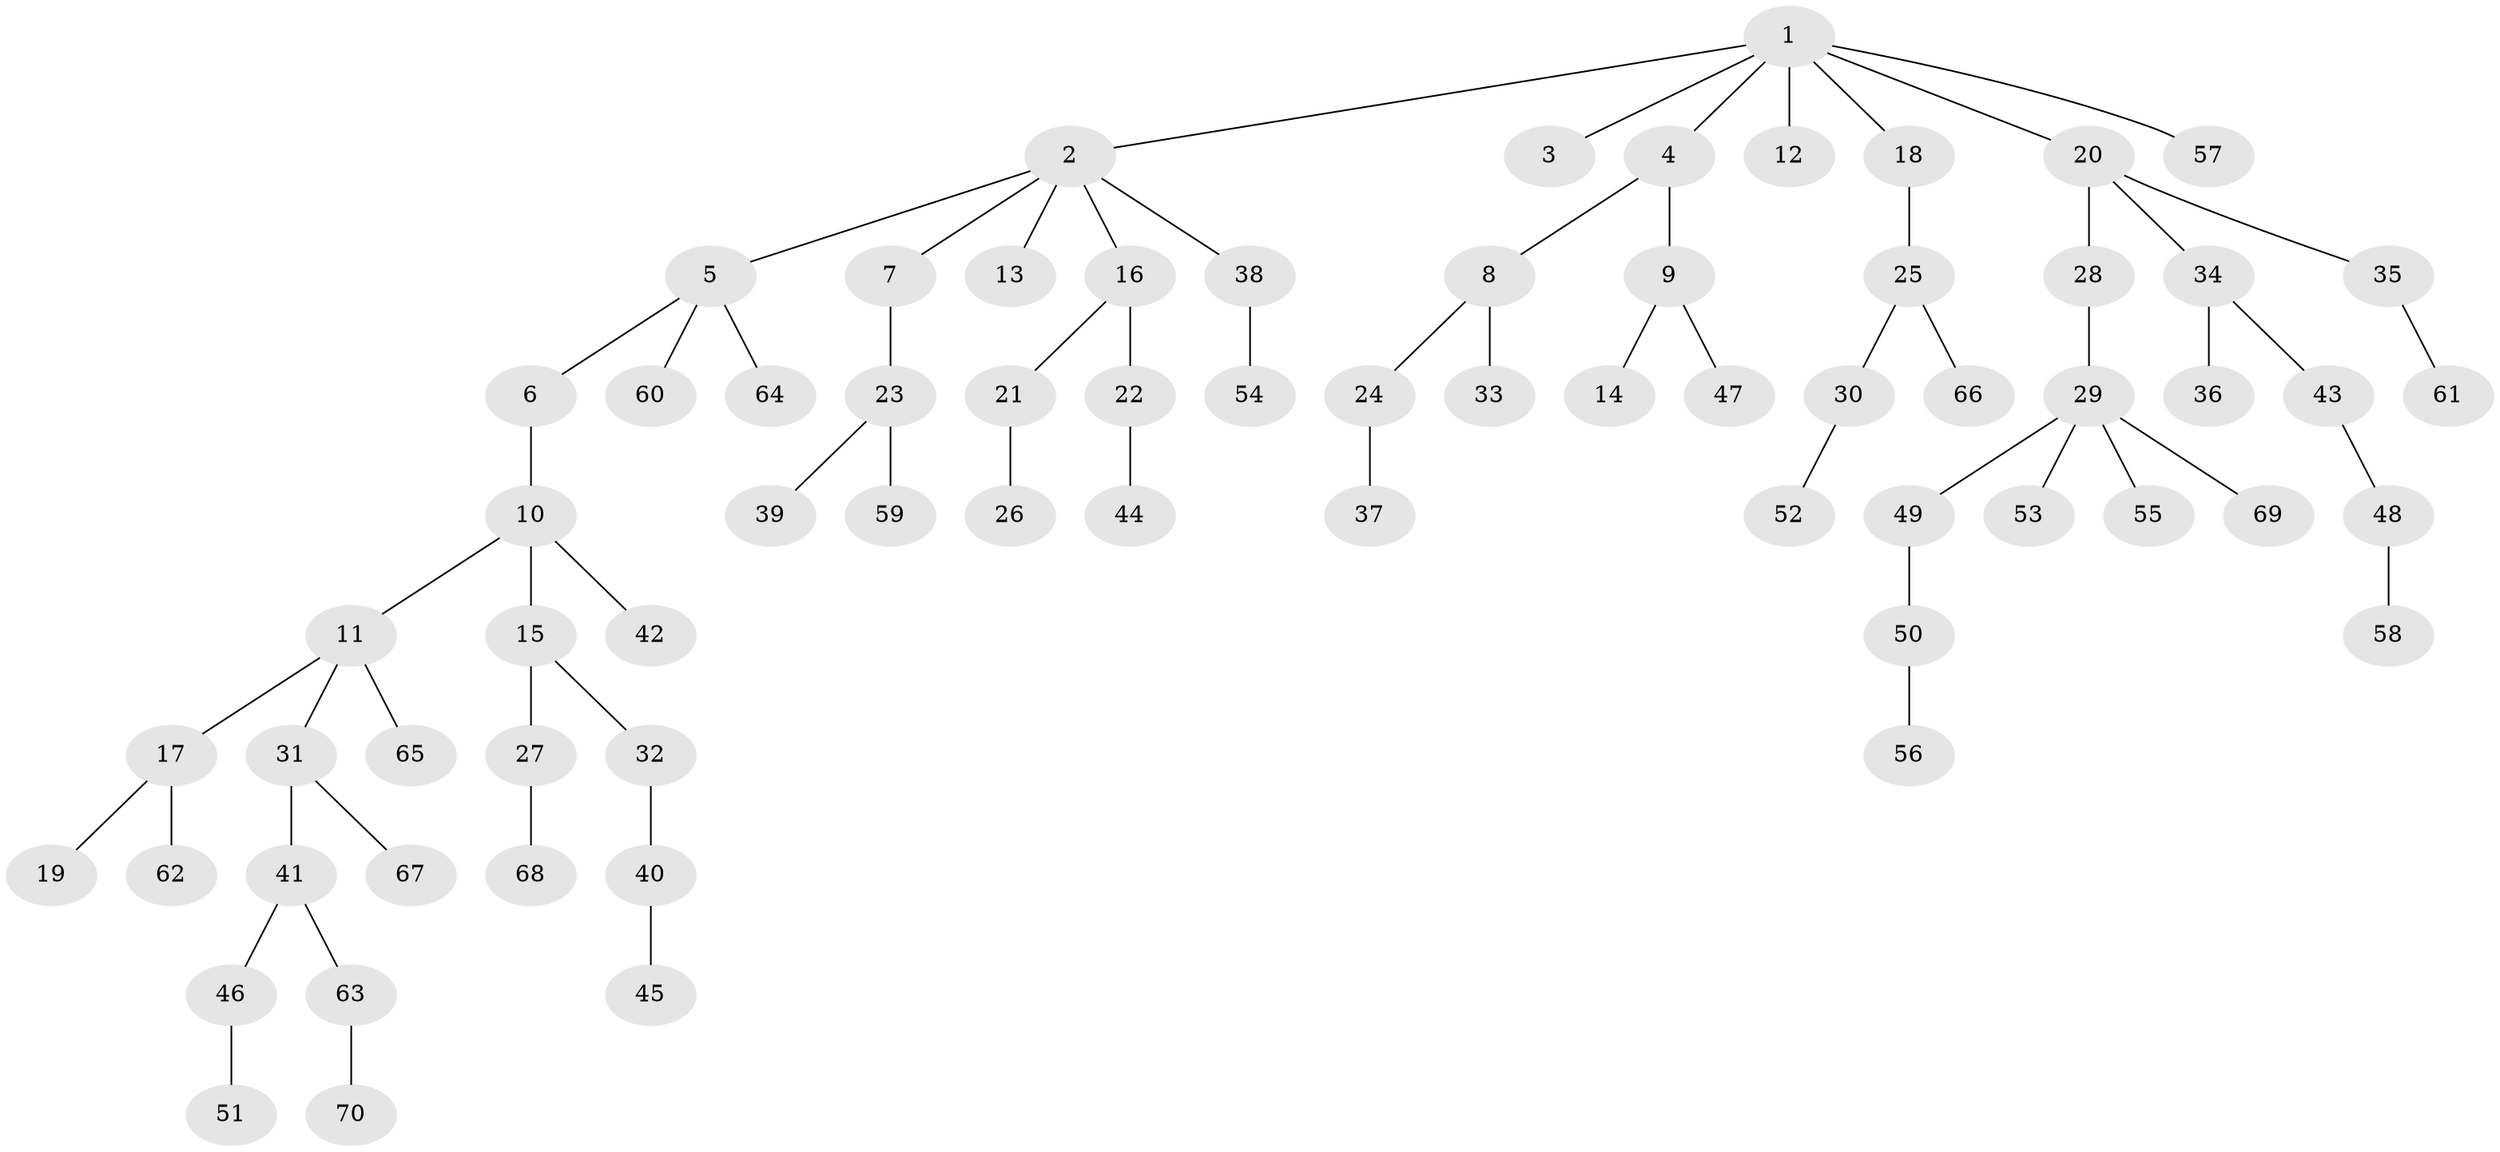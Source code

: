 // Generated by graph-tools (version 1.1) at 2025/36/03/09/25 02:36:44]
// undirected, 70 vertices, 69 edges
graph export_dot {
graph [start="1"]
  node [color=gray90,style=filled];
  1;
  2;
  3;
  4;
  5;
  6;
  7;
  8;
  9;
  10;
  11;
  12;
  13;
  14;
  15;
  16;
  17;
  18;
  19;
  20;
  21;
  22;
  23;
  24;
  25;
  26;
  27;
  28;
  29;
  30;
  31;
  32;
  33;
  34;
  35;
  36;
  37;
  38;
  39;
  40;
  41;
  42;
  43;
  44;
  45;
  46;
  47;
  48;
  49;
  50;
  51;
  52;
  53;
  54;
  55;
  56;
  57;
  58;
  59;
  60;
  61;
  62;
  63;
  64;
  65;
  66;
  67;
  68;
  69;
  70;
  1 -- 2;
  1 -- 3;
  1 -- 4;
  1 -- 12;
  1 -- 18;
  1 -- 20;
  1 -- 57;
  2 -- 5;
  2 -- 7;
  2 -- 13;
  2 -- 16;
  2 -- 38;
  4 -- 8;
  4 -- 9;
  5 -- 6;
  5 -- 60;
  5 -- 64;
  6 -- 10;
  7 -- 23;
  8 -- 24;
  8 -- 33;
  9 -- 14;
  9 -- 47;
  10 -- 11;
  10 -- 15;
  10 -- 42;
  11 -- 17;
  11 -- 31;
  11 -- 65;
  15 -- 27;
  15 -- 32;
  16 -- 21;
  16 -- 22;
  17 -- 19;
  17 -- 62;
  18 -- 25;
  20 -- 28;
  20 -- 34;
  20 -- 35;
  21 -- 26;
  22 -- 44;
  23 -- 39;
  23 -- 59;
  24 -- 37;
  25 -- 30;
  25 -- 66;
  27 -- 68;
  28 -- 29;
  29 -- 49;
  29 -- 53;
  29 -- 55;
  29 -- 69;
  30 -- 52;
  31 -- 41;
  31 -- 67;
  32 -- 40;
  34 -- 36;
  34 -- 43;
  35 -- 61;
  38 -- 54;
  40 -- 45;
  41 -- 46;
  41 -- 63;
  43 -- 48;
  46 -- 51;
  48 -- 58;
  49 -- 50;
  50 -- 56;
  63 -- 70;
}
